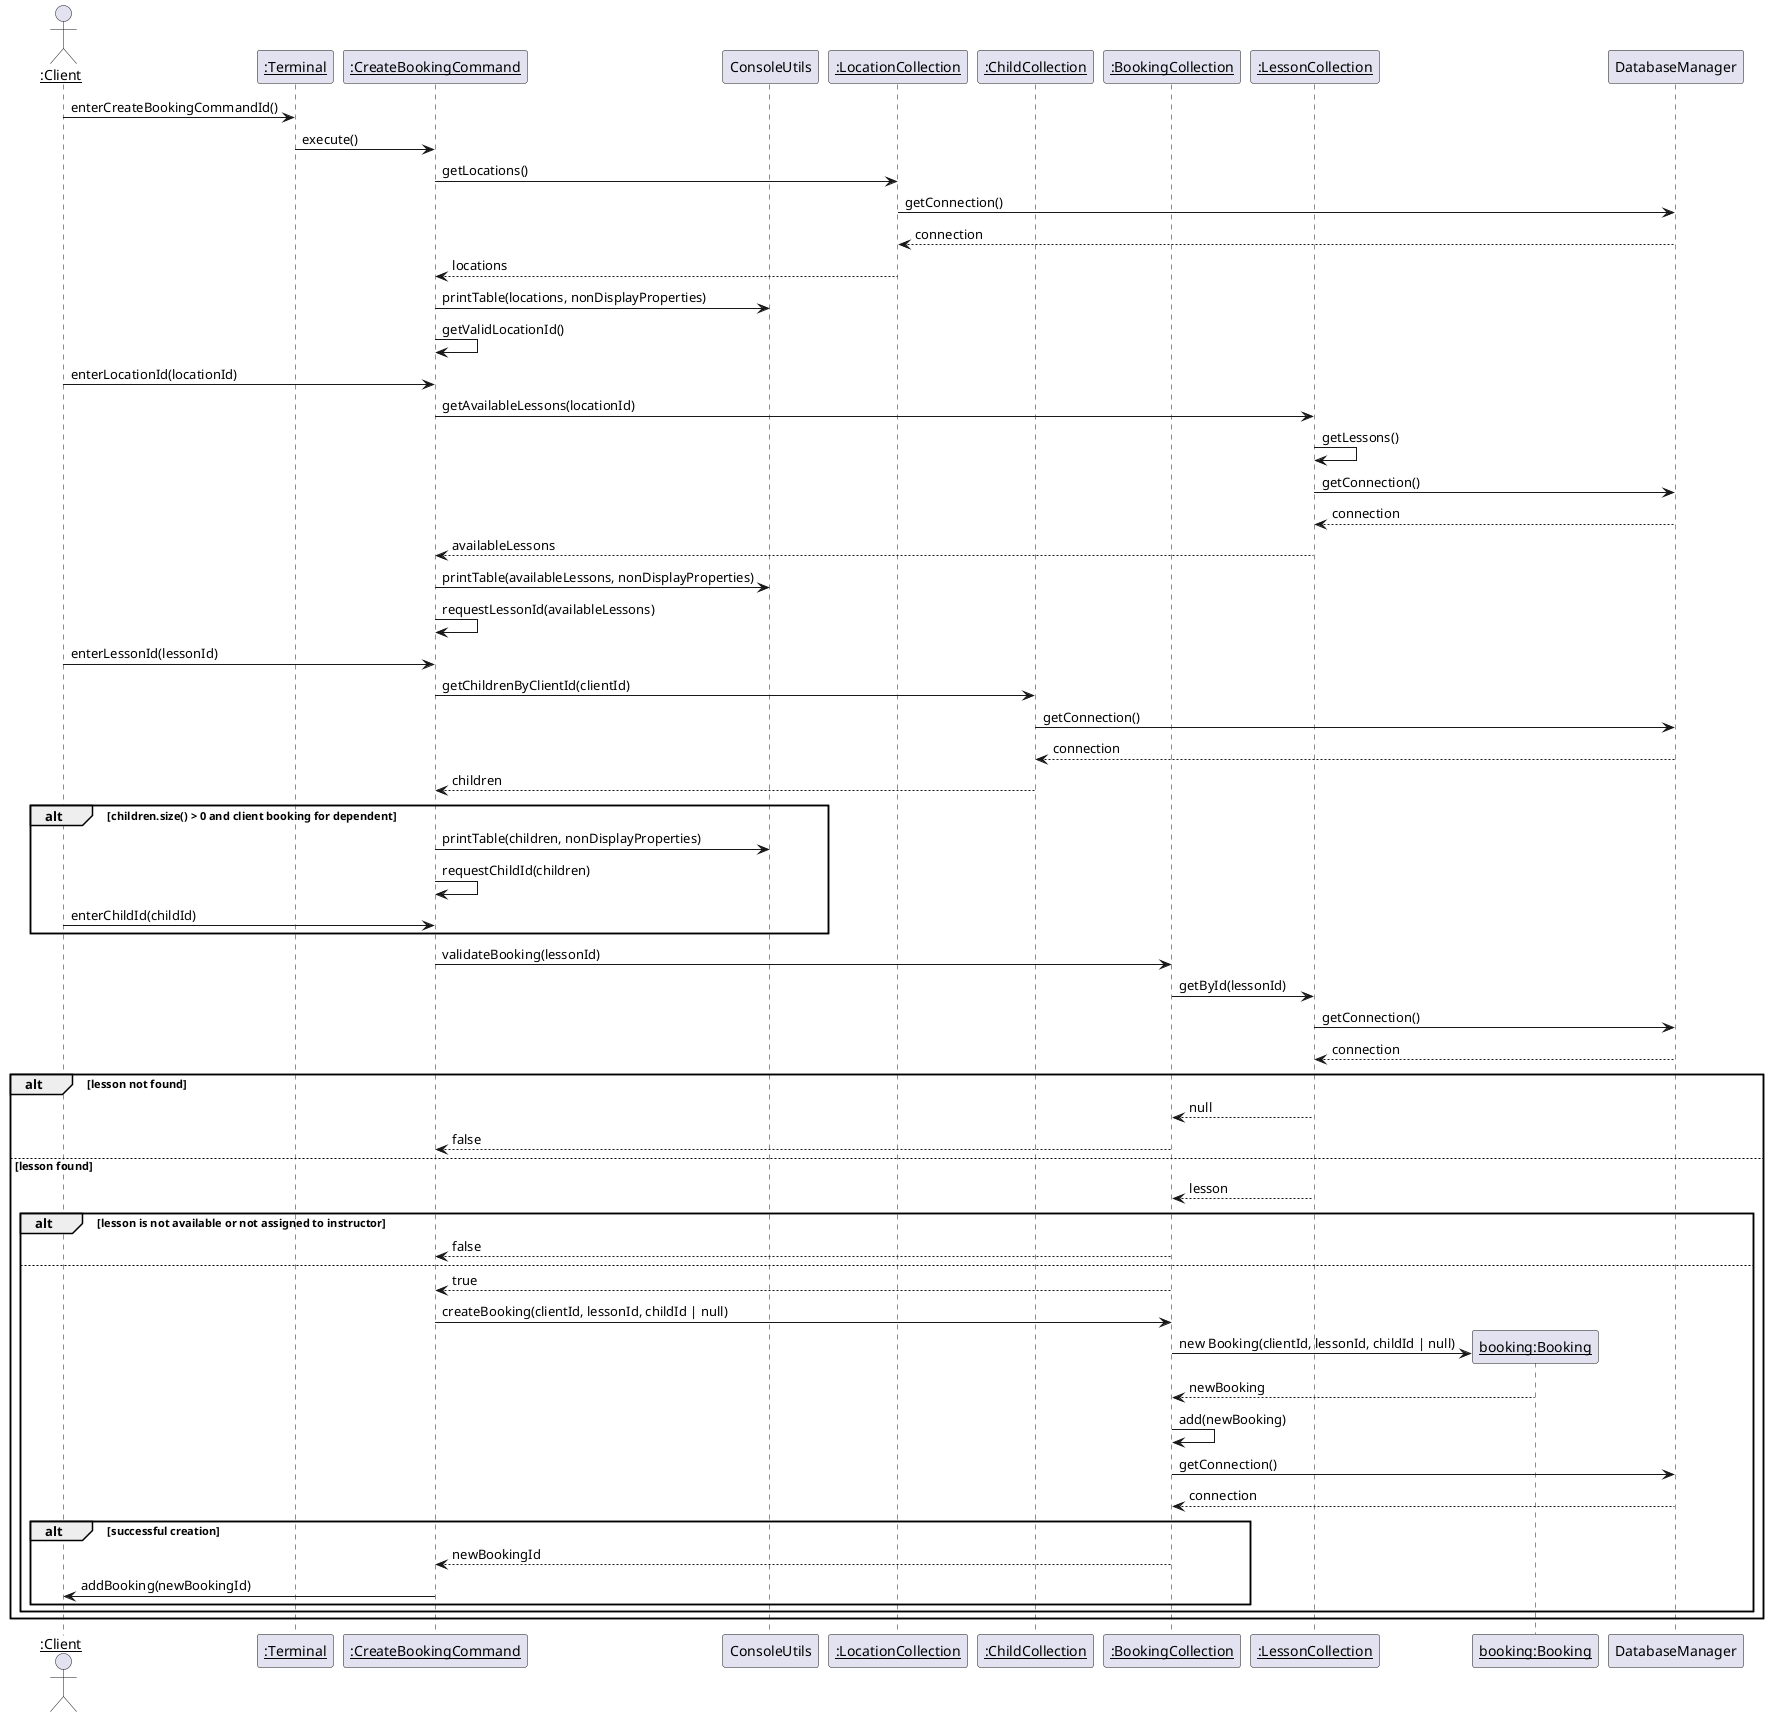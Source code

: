 @startuml
actor "<u>:Client" as client
participant "<u>:Terminal" as terminal
participant "<u>:CreateBookingCommand" as command
participant "ConsoleUtils" as consoleUtils
participant "<u>:LocationCollection" as locationCollection
participant "<u>:ChildCollection" as childCollection
participant "<u>:BookingCollection" as bookingCollection
participant "<u>:LessonCollection" as lessonCollection
participant "<u>booking:Booking" as bookingObj
participant "DatabaseManager" as databaseManager

client -> terminal : enterCreateBookingCommandId()
terminal -> command : execute()
command -> locationCollection : getLocations()
locationCollection -> databaseManager : getConnection()
databaseManager --> locationCollection : connection
locationCollection --> command : locations
command -> consoleUtils : printTable(locations, nonDisplayProperties)
command -> command : getValidLocationId()
client -> command : enterLocationId(locationId)
command -> lessonCollection : getAvailableLessons(locationId)
lessonCollection -> lessonCollection : getLessons()
lessonCollection -> databaseManager : getConnection()
databaseManager --> lessonCollection : connection
lessonCollection --> command : availableLessons
command -> consoleUtils : printTable(availableLessons, nonDisplayProperties)
command -> command : requestLessonId(availableLessons)
client -> command : enterLessonId(lessonId)
command -> childCollection : getChildrenByClientId(clientId)
childCollection -> databaseManager : getConnection()
databaseManager --> childCollection : connection
childCollection --> command : children
alt children.size() > 0 and client booking for dependent
    command -> consoleUtils : printTable(children, nonDisplayProperties)
    command -> command : requestChildId(children)
    client -> command : enterChildId(childId)
end
command -> bookingCollection : validateBooking(lessonId)
bookingCollection -> lessonCollection : getById(lessonId)
lessonCollection -> databaseManager : getConnection()
databaseManager --> lessonCollection : connection
alt lesson not found
    lessonCollection --> bookingCollection : null
    bookingCollection --> command : false
else lesson found
    lessonCollection --> bookingCollection : lesson
    alt lesson is not available or not assigned to instructor
       bookingCollection --> command : false
    else
        bookingCollection --> command : true
        command -> bookingCollection : createBooking(clientId, lessonId, childId | null)
        bookingCollection -> bookingObj ** : new Booking(clientId, lessonId, childId | null)
        bookingObj --> bookingCollection : newBooking
        bookingCollection -> bookingCollection : add(newBooking)
        bookingCollection -> databaseManager : getConnection()
        databaseManager --> bookingCollection : connection
        alt successful creation
            bookingCollection --> command : newBookingId
            command -> client : addBooking(newBookingId)
        end
    end
end
@enduml